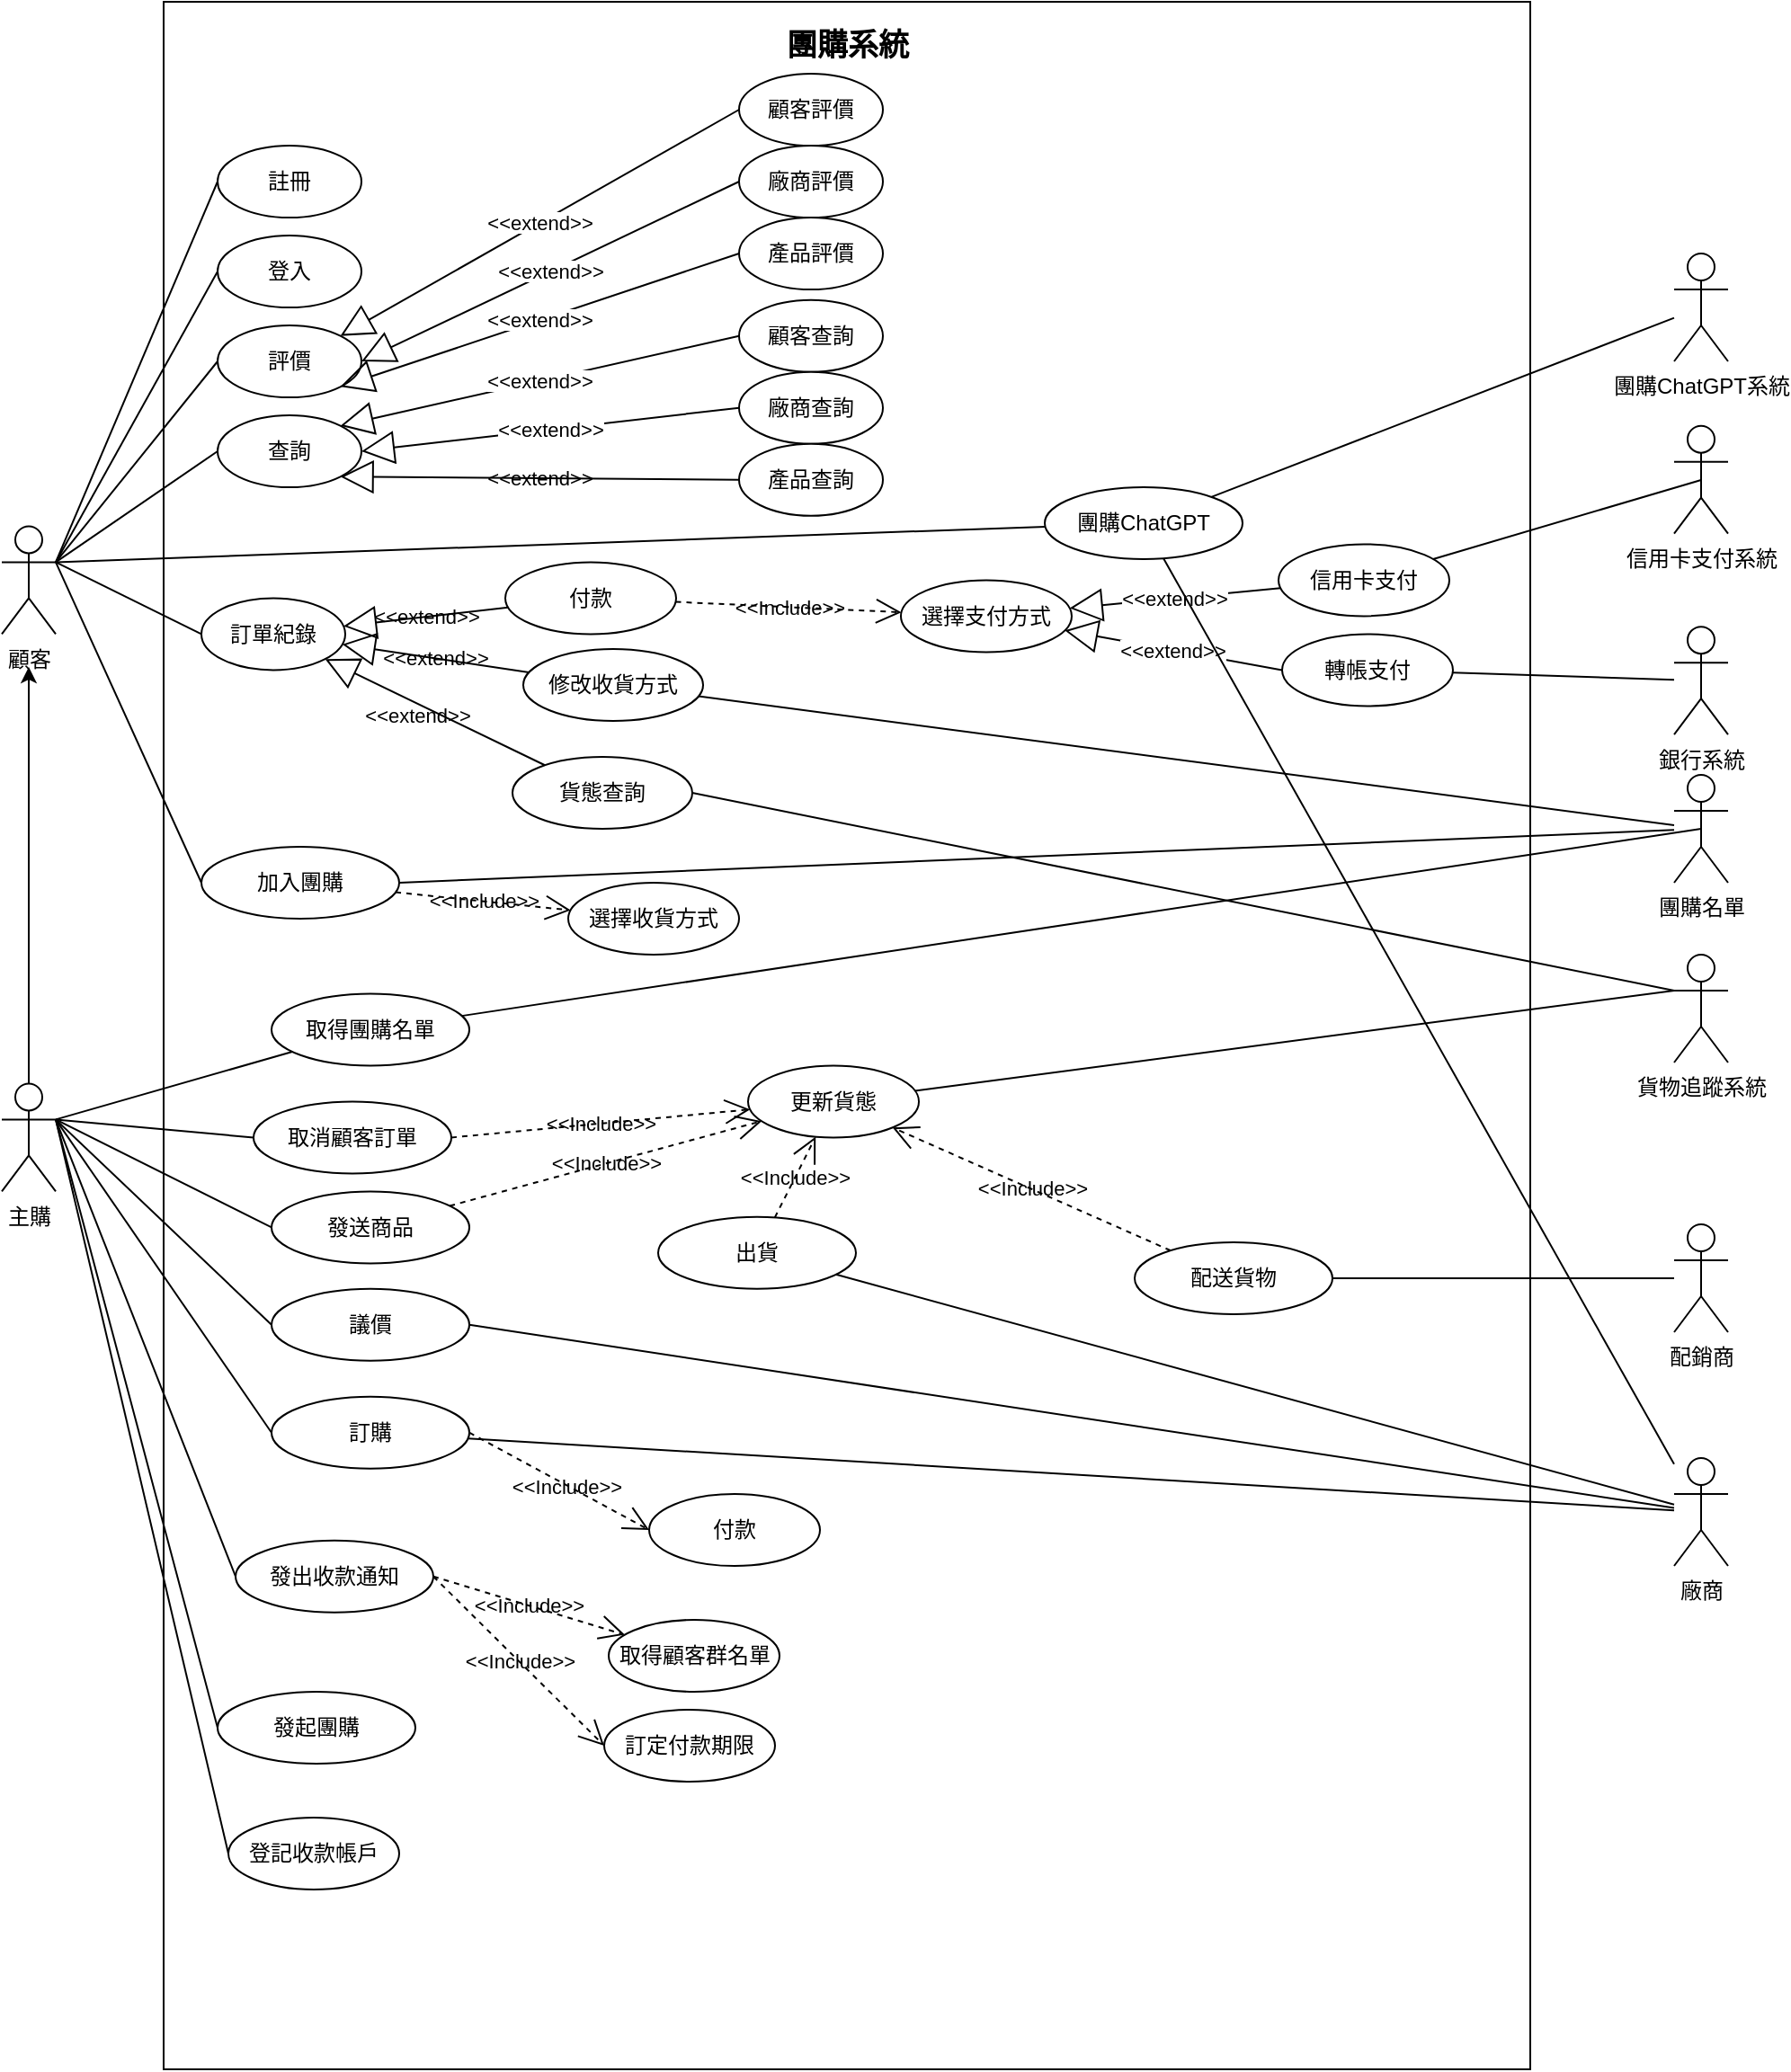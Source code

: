 <mxfile version="22.0.2" type="github">
  <diagram name="第 1 页" id="-ltAU7qZAbOefrUTDTnM">
    <mxGraphModel dx="651" dy="656" grid="1" gridSize="10" guides="1" tooltips="1" connect="1" arrows="1" fold="1" page="1" pageScale="1" pageWidth="827" pageHeight="1169" background="#FFFFFF" math="0" shadow="0">
      <root>
        <mxCell id="0" />
        <mxCell id="1" parent="0" />
        <mxCell id="23oSz3EyL7wXVmBEdO4Q-10" value="" style="rounded=0;whiteSpace=wrap;html=1;fillColor=none;" vertex="1" parent="1">
          <mxGeometry x="120" width="760" height="1150" as="geometry" />
        </mxCell>
        <mxCell id="TU4aSk22JaYozT5Npltr-1" value="顧客" style="shape=umlActor;verticalLabelPosition=bottom;verticalAlign=top;html=1;outlineConnect=0;labelBackgroundColor=none;rounded=1;" parent="1" vertex="1">
          <mxGeometry x="30" y="291.72" width="30" height="60" as="geometry" />
        </mxCell>
        <mxCell id="TU4aSk22JaYozT5Npltr-35" style="edgeStyle=orthogonalEdgeStyle;rounded=1;orthogonalLoop=1;jettySize=auto;html=1;labelBackgroundColor=none;fontColor=default;" parent="1" source="TU4aSk22JaYozT5Npltr-4" edge="1">
          <mxGeometry relative="1" as="geometry">
            <mxPoint x="45" y="370" as="targetPoint" />
          </mxGeometry>
        </mxCell>
        <mxCell id="TU4aSk22JaYozT5Npltr-4" value="主購" style="shape=umlActor;verticalLabelPosition=bottom;verticalAlign=top;html=1;outlineConnect=0;labelBackgroundColor=none;rounded=1;" parent="1" vertex="1">
          <mxGeometry x="30" y="601.72" width="30" height="60" as="geometry" />
        </mxCell>
        <mxCell id="TU4aSk22JaYozT5Npltr-7" value="廠商" style="shape=umlActor;verticalLabelPosition=bottom;verticalAlign=top;html=1;outlineConnect=0;labelBackgroundColor=none;rounded=1;" parent="1" vertex="1">
          <mxGeometry x="960" y="810" width="30" height="60" as="geometry" />
        </mxCell>
        <mxCell id="TU4aSk22JaYozT5Npltr-9" value="配銷商" style="shape=umlActor;verticalLabelPosition=bottom;verticalAlign=top;html=1;outlineConnect=0;labelBackgroundColor=none;rounded=1;" parent="1" vertex="1">
          <mxGeometry x="960" y="680" width="30" height="60" as="geometry" />
        </mxCell>
        <mxCell id="TU4aSk22JaYozT5Npltr-10" value="團購ChatGPT系統" style="shape=umlActor;verticalLabelPosition=bottom;verticalAlign=top;html=1;outlineConnect=0;labelBackgroundColor=none;rounded=1;" parent="1" vertex="1">
          <mxGeometry x="960" y="140" width="30" height="60" as="geometry" />
        </mxCell>
        <mxCell id="TU4aSk22JaYozT5Npltr-18" value="評價" style="ellipse;whiteSpace=wrap;html=1;labelBackgroundColor=none;rounded=1;" parent="1" vertex="1">
          <mxGeometry x="150" y="180" width="80" height="40" as="geometry" />
        </mxCell>
        <mxCell id="TU4aSk22JaYozT5Npltr-19" value="顧客評價" style="ellipse;whiteSpace=wrap;html=1;labelBackgroundColor=none;rounded=1;" parent="1" vertex="1">
          <mxGeometry x="440" y="40" width="80" height="40" as="geometry" />
        </mxCell>
        <mxCell id="TU4aSk22JaYozT5Npltr-20" value="廠商評價" style="ellipse;whiteSpace=wrap;html=1;labelBackgroundColor=none;rounded=1;" parent="1" vertex="1">
          <mxGeometry x="440" y="80" width="80" height="40" as="geometry" />
        </mxCell>
        <mxCell id="TU4aSk22JaYozT5Npltr-21" value="產品評價" style="ellipse;whiteSpace=wrap;html=1;labelBackgroundColor=none;rounded=1;" parent="1" vertex="1">
          <mxGeometry x="440" y="120" width="80" height="40" as="geometry" />
        </mxCell>
        <mxCell id="TU4aSk22JaYozT5Npltr-28" value="&lt;span style=&quot;color: rgb(0, 0, 0); font-family: Helvetica; font-size: 11px; font-style: normal; font-variant-ligatures: normal; font-variant-caps: normal; font-weight: 400; letter-spacing: normal; orphans: 2; text-align: center; text-indent: 0px; text-transform: none; widows: 2; word-spacing: 0px; -webkit-text-stroke-width: 0px; background-color: rgb(255, 255, 255); text-decoration-thickness: initial; text-decoration-style: initial; text-decoration-color: initial; float: none; display: inline !important;&quot;&gt;&amp;lt;&amp;lt;extend&amp;gt;&amp;gt;&lt;/span&gt;" style="endArrow=block;endSize=16;endFill=0;html=1;rounded=1;exitX=0;exitY=0.5;exitDx=0;exitDy=0;entryX=1;entryY=0;entryDx=0;entryDy=0;labelBackgroundColor=none;fontColor=default;" parent="1" source="TU4aSk22JaYozT5Npltr-19" target="TU4aSk22JaYozT5Npltr-18" edge="1">
          <mxGeometry width="160" relative="1" as="geometry">
            <mxPoint x="380" y="405.86" as="sourcePoint" />
            <mxPoint x="540" y="405.86" as="targetPoint" />
          </mxGeometry>
        </mxCell>
        <mxCell id="TU4aSk22JaYozT5Npltr-29" value="&lt;span style=&quot;color: rgb(0, 0, 0); font-family: Helvetica; font-size: 11px; font-style: normal; font-variant-ligatures: normal; font-variant-caps: normal; font-weight: 400; letter-spacing: normal; orphans: 2; text-align: center; text-indent: 0px; text-transform: none; widows: 2; word-spacing: 0px; -webkit-text-stroke-width: 0px; background-color: rgb(255, 255, 255); text-decoration-thickness: initial; text-decoration-style: initial; text-decoration-color: initial; float: none; display: inline !important;&quot;&gt;&amp;lt;&amp;lt;extend&amp;gt;&amp;gt;&lt;/span&gt;" style="endArrow=block;endSize=16;endFill=0;html=1;rounded=1;exitX=0;exitY=0.5;exitDx=0;exitDy=0;entryX=1;entryY=0.5;entryDx=0;entryDy=0;labelBackgroundColor=none;fontColor=default;" parent="1" source="TU4aSk22JaYozT5Npltr-20" target="TU4aSk22JaYozT5Npltr-18" edge="1">
          <mxGeometry width="160" relative="1" as="geometry">
            <mxPoint x="380" y="405.86" as="sourcePoint" />
            <mxPoint x="540" y="405.86" as="targetPoint" />
          </mxGeometry>
        </mxCell>
        <mxCell id="TU4aSk22JaYozT5Npltr-30" value="&lt;span style=&quot;color: rgb(0, 0, 0); font-family: Helvetica; font-size: 11px; font-style: normal; font-variant-ligatures: normal; font-variant-caps: normal; font-weight: 400; letter-spacing: normal; orphans: 2; text-align: center; text-indent: 0px; text-transform: none; widows: 2; word-spacing: 0px; -webkit-text-stroke-width: 0px; background-color: rgb(255, 255, 255); text-decoration-thickness: initial; text-decoration-style: initial; text-decoration-color: initial; float: none; display: inline !important;&quot;&gt;&amp;lt;&amp;lt;extend&amp;gt;&amp;gt;&lt;/span&gt;" style="endArrow=block;endSize=16;endFill=0;html=1;rounded=1;exitX=0;exitY=0.5;exitDx=0;exitDy=0;entryX=1;entryY=1;entryDx=0;entryDy=0;labelBackgroundColor=none;fontColor=default;" parent="1" source="TU4aSk22JaYozT5Npltr-21" target="TU4aSk22JaYozT5Npltr-18" edge="1">
          <mxGeometry width="160" relative="1" as="geometry">
            <mxPoint x="380" y="405.86" as="sourcePoint" />
            <mxPoint x="540" y="405.86" as="targetPoint" />
          </mxGeometry>
        </mxCell>
        <mxCell id="TU4aSk22JaYozT5Npltr-36" value="" style="endArrow=none;html=1;rounded=1;entryX=0;entryY=0.5;entryDx=0;entryDy=0;exitX=1;exitY=0.333;exitDx=0;exitDy=0;exitPerimeter=0;labelBackgroundColor=none;fontColor=default;" parent="1" source="TU4aSk22JaYozT5Npltr-1" target="TU4aSk22JaYozT5Npltr-18" edge="1">
          <mxGeometry width="50" height="50" relative="1" as="geometry">
            <mxPoint x="140" y="315.86" as="sourcePoint" />
            <mxPoint x="470" y="295.86" as="targetPoint" />
          </mxGeometry>
        </mxCell>
        <mxCell id="TU4aSk22JaYozT5Npltr-38" value="註冊" style="ellipse;whiteSpace=wrap;html=1;labelBackgroundColor=none;rounded=1;" parent="1" vertex="1">
          <mxGeometry x="150" y="80.0" width="80" height="40" as="geometry" />
        </mxCell>
        <mxCell id="TU4aSk22JaYozT5Npltr-39" value="登入" style="ellipse;whiteSpace=wrap;html=1;labelBackgroundColor=none;rounded=1;" parent="1" vertex="1">
          <mxGeometry x="150" y="130" width="80" height="40" as="geometry" />
        </mxCell>
        <mxCell id="TU4aSk22JaYozT5Npltr-40" value="" style="endArrow=none;html=1;rounded=1;entryX=0;entryY=0.5;entryDx=0;entryDy=0;exitX=1;exitY=0.333;exitDx=0;exitDy=0;exitPerimeter=0;labelBackgroundColor=none;fontColor=default;" parent="1" source="TU4aSk22JaYozT5Npltr-1" target="TU4aSk22JaYozT5Npltr-39" edge="1">
          <mxGeometry width="50" height="50" relative="1" as="geometry">
            <mxPoint x="420" y="305.86" as="sourcePoint" />
            <mxPoint x="470" y="255.86" as="targetPoint" />
          </mxGeometry>
        </mxCell>
        <mxCell id="TU4aSk22JaYozT5Npltr-41" value="" style="endArrow=none;html=1;rounded=1;entryX=0;entryY=0.5;entryDx=0;entryDy=0;labelBackgroundColor=none;fontColor=default;" parent="1" target="TU4aSk22JaYozT5Npltr-38" edge="1">
          <mxGeometry width="50" height="50" relative="1" as="geometry">
            <mxPoint x="60" y="311.72" as="sourcePoint" />
            <mxPoint x="81.716" y="225.862" as="targetPoint" />
          </mxGeometry>
        </mxCell>
        <mxCell id="TU4aSk22JaYozT5Npltr-43" value="查詢" style="ellipse;whiteSpace=wrap;html=1;labelBackgroundColor=none;rounded=1;" parent="1" vertex="1">
          <mxGeometry x="150" y="230" width="80" height="40" as="geometry" />
        </mxCell>
        <mxCell id="TU4aSk22JaYozT5Npltr-44" value="顧客查詢" style="ellipse;whiteSpace=wrap;html=1;labelBackgroundColor=none;rounded=1;" parent="1" vertex="1">
          <mxGeometry x="440" y="165.86" width="80" height="40" as="geometry" />
        </mxCell>
        <mxCell id="TU4aSk22JaYozT5Npltr-45" value="廠商查詢" style="ellipse;whiteSpace=wrap;html=1;labelBackgroundColor=none;rounded=1;" parent="1" vertex="1">
          <mxGeometry x="440" y="205.86" width="80" height="40" as="geometry" />
        </mxCell>
        <mxCell id="TU4aSk22JaYozT5Npltr-46" value="產品查詢" style="ellipse;whiteSpace=wrap;html=1;labelBackgroundColor=none;rounded=1;" parent="1" vertex="1">
          <mxGeometry x="440" y="245.86" width="80" height="40" as="geometry" />
        </mxCell>
        <mxCell id="TU4aSk22JaYozT5Npltr-47" value="&lt;span style=&quot;color: rgb(0, 0, 0); font-family: Helvetica; font-size: 11px; font-style: normal; font-variant-ligatures: normal; font-variant-caps: normal; font-weight: 400; letter-spacing: normal; orphans: 2; text-align: center; text-indent: 0px; text-transform: none; widows: 2; word-spacing: 0px; -webkit-text-stroke-width: 0px; background-color: rgb(255, 255, 255); text-decoration-thickness: initial; text-decoration-style: initial; text-decoration-color: initial; float: none; display: inline !important;&quot;&gt;&amp;lt;&amp;lt;extend&amp;gt;&amp;gt;&lt;/span&gt;" style="endArrow=block;endSize=16;endFill=0;html=1;rounded=1;exitX=0;exitY=0.5;exitDx=0;exitDy=0;entryX=1;entryY=0;entryDx=0;entryDy=0;labelBackgroundColor=none;fontColor=default;" parent="1" source="TU4aSk22JaYozT5Npltr-44" target="TU4aSk22JaYozT5Npltr-43" edge="1">
          <mxGeometry width="160" relative="1" as="geometry">
            <mxPoint x="390" y="555.86" as="sourcePoint" />
            <mxPoint x="550" y="555.86" as="targetPoint" />
          </mxGeometry>
        </mxCell>
        <mxCell id="TU4aSk22JaYozT5Npltr-48" value="&lt;span style=&quot;color: rgb(0, 0, 0); font-family: Helvetica; font-size: 11px; font-style: normal; font-variant-ligatures: normal; font-variant-caps: normal; font-weight: 400; letter-spacing: normal; orphans: 2; text-align: center; text-indent: 0px; text-transform: none; widows: 2; word-spacing: 0px; -webkit-text-stroke-width: 0px; background-color: rgb(255, 255, 255); text-decoration-thickness: initial; text-decoration-style: initial; text-decoration-color: initial; float: none; display: inline !important;&quot;&gt;&amp;lt;&amp;lt;extend&amp;gt;&amp;gt;&lt;/span&gt;" style="endArrow=block;endSize=16;endFill=0;html=1;rounded=1;exitX=0;exitY=0.5;exitDx=0;exitDy=0;entryX=1;entryY=0.5;entryDx=0;entryDy=0;labelBackgroundColor=none;fontColor=default;" parent="1" source="TU4aSk22JaYozT5Npltr-45" target="TU4aSk22JaYozT5Npltr-43" edge="1">
          <mxGeometry width="160" relative="1" as="geometry">
            <mxPoint x="390" y="555.86" as="sourcePoint" />
            <mxPoint x="550" y="555.86" as="targetPoint" />
          </mxGeometry>
        </mxCell>
        <mxCell id="TU4aSk22JaYozT5Npltr-49" value="&amp;lt;&amp;lt;extend&amp;gt;&amp;gt;" style="endArrow=block;endSize=16;endFill=0;html=1;rounded=1;exitX=0;exitY=0.5;exitDx=0;exitDy=0;entryX=1;entryY=1;entryDx=0;entryDy=0;labelBackgroundColor=none;fontColor=default;" parent="1" source="TU4aSk22JaYozT5Npltr-46" target="TU4aSk22JaYozT5Npltr-43" edge="1">
          <mxGeometry width="160" relative="1" as="geometry">
            <mxPoint x="390" y="555.86" as="sourcePoint" />
            <mxPoint x="550" y="555.86" as="targetPoint" />
          </mxGeometry>
        </mxCell>
        <mxCell id="TU4aSk22JaYozT5Npltr-51" value="" style="endArrow=none;html=1;rounded=1;entryX=1;entryY=0.333;entryDx=0;entryDy=0;entryPerimeter=0;exitX=0;exitY=0.5;exitDx=0;exitDy=0;labelBackgroundColor=none;fontColor=default;" parent="1" source="TU4aSk22JaYozT5Npltr-43" target="TU4aSk22JaYozT5Npltr-1" edge="1">
          <mxGeometry width="50" height="50" relative="1" as="geometry">
            <mxPoint x="420" y="405.86" as="sourcePoint" />
            <mxPoint x="470" y="355.86" as="targetPoint" />
          </mxGeometry>
        </mxCell>
        <mxCell id="TU4aSk22JaYozT5Npltr-55" value="加入團購" style="ellipse;whiteSpace=wrap;html=1;labelBackgroundColor=none;rounded=1;" parent="1" vertex="1">
          <mxGeometry x="141" y="470" width="110" height="40" as="geometry" />
        </mxCell>
        <mxCell id="TU4aSk22JaYozT5Npltr-63" value="" style="endArrow=none;html=1;rounded=1;entryX=1;entryY=0.333;entryDx=0;entryDy=0;entryPerimeter=0;exitX=0;exitY=0.5;exitDx=0;exitDy=0;labelBackgroundColor=none;fontColor=default;" parent="1" source="TU4aSk22JaYozT5Npltr-55" target="TU4aSk22JaYozT5Npltr-1" edge="1">
          <mxGeometry width="50" height="50" relative="1" as="geometry">
            <mxPoint x="430" y="535.86" as="sourcePoint" />
            <mxPoint x="480" y="485.86" as="targetPoint" />
          </mxGeometry>
        </mxCell>
        <mxCell id="TU4aSk22JaYozT5Npltr-65" value="發出收款通知" style="ellipse;whiteSpace=wrap;html=1;labelBackgroundColor=none;rounded=1;" parent="1" vertex="1">
          <mxGeometry x="160" y="855.86" width="110" height="40" as="geometry" />
        </mxCell>
        <mxCell id="TU4aSk22JaYozT5Npltr-67" value="" style="endArrow=none;html=1;rounded=1;entryX=0;entryY=0.5;entryDx=0;entryDy=0;exitX=1;exitY=0.333;exitDx=0;exitDy=0;exitPerimeter=0;labelBackgroundColor=none;fontColor=default;" parent="1" source="TU4aSk22JaYozT5Npltr-4" target="TU4aSk22JaYozT5Npltr-65" edge="1">
          <mxGeometry width="50" height="50" relative="1" as="geometry">
            <mxPoint x="430" y="565.86" as="sourcePoint" />
            <mxPoint x="480" y="515.86" as="targetPoint" />
          </mxGeometry>
        </mxCell>
        <mxCell id="TU4aSk22JaYozT5Npltr-68" value="取得顧客群名單" style="ellipse;whiteSpace=wrap;html=1;labelBackgroundColor=none;rounded=1;" parent="1" vertex="1">
          <mxGeometry x="367.5" y="900" width="95" height="40" as="geometry" />
        </mxCell>
        <mxCell id="TU4aSk22JaYozT5Npltr-69" value="&amp;lt;&amp;lt;Include&amp;gt;&amp;gt;" style="endArrow=open;endSize=12;dashed=1;html=1;rounded=1;exitX=1;exitY=0.5;exitDx=0;exitDy=0;labelBackgroundColor=none;fontColor=default;" parent="1" source="TU4aSk22JaYozT5Npltr-65" target="TU4aSk22JaYozT5Npltr-68" edge="1">
          <mxGeometry width="160" relative="1" as="geometry">
            <mxPoint x="241" y="660.86" as="sourcePoint" />
            <mxPoint x="461" y="660.5" as="targetPoint" />
          </mxGeometry>
        </mxCell>
        <mxCell id="TU4aSk22JaYozT5Npltr-70" value="發起團購" style="ellipse;whiteSpace=wrap;html=1;labelBackgroundColor=none;rounded=1;" parent="1" vertex="1">
          <mxGeometry x="150" y="940" width="110" height="40" as="geometry" />
        </mxCell>
        <mxCell id="TU4aSk22JaYozT5Npltr-71" value="" style="endArrow=none;html=1;rounded=1;entryX=0;entryY=0.5;entryDx=0;entryDy=0;exitX=1;exitY=0.333;exitDx=0;exitDy=0;exitPerimeter=0;labelBackgroundColor=none;fontColor=default;" parent="1" source="TU4aSk22JaYozT5Npltr-4" target="TU4aSk22JaYozT5Npltr-70" edge="1">
          <mxGeometry width="50" height="50" relative="1" as="geometry">
            <mxPoint x="410" y="585.86" as="sourcePoint" />
            <mxPoint x="460" y="535.86" as="targetPoint" />
          </mxGeometry>
        </mxCell>
        <mxCell id="TU4aSk22JaYozT5Npltr-72" value="議價" style="ellipse;whiteSpace=wrap;html=1;labelBackgroundColor=none;rounded=1;" parent="1" vertex="1">
          <mxGeometry x="180" y="715.86" width="110" height="40" as="geometry" />
        </mxCell>
        <mxCell id="TU4aSk22JaYozT5Npltr-73" value="" style="endArrow=none;html=1;rounded=1;entryX=1;entryY=0.333;entryDx=0;entryDy=0;entryPerimeter=0;exitX=0;exitY=0.5;exitDx=0;exitDy=0;labelBackgroundColor=none;fontColor=default;" parent="1" source="TU4aSk22JaYozT5Npltr-72" target="TU4aSk22JaYozT5Npltr-4" edge="1">
          <mxGeometry width="50" height="50" relative="1" as="geometry">
            <mxPoint x="410" y="735.86" as="sourcePoint" />
            <mxPoint x="460" y="685.86" as="targetPoint" />
          </mxGeometry>
        </mxCell>
        <mxCell id="TU4aSk22JaYozT5Npltr-75" value="訂購" style="ellipse;whiteSpace=wrap;html=1;labelBackgroundColor=none;rounded=1;" parent="1" vertex="1">
          <mxGeometry x="180" y="775.86" width="110" height="40" as="geometry" />
        </mxCell>
        <mxCell id="TU4aSk22JaYozT5Npltr-76" value="" style="endArrow=none;html=1;rounded=1;exitX=0;exitY=0.5;exitDx=0;exitDy=0;entryX=1;entryY=0.333;entryDx=0;entryDy=0;entryPerimeter=0;labelBackgroundColor=none;fontColor=default;" parent="1" source="TU4aSk22JaYozT5Npltr-75" target="TU4aSk22JaYozT5Npltr-4" edge="1">
          <mxGeometry width="50" height="50" relative="1" as="geometry">
            <mxPoint x="410" y="725.86" as="sourcePoint" />
            <mxPoint x="60" y="625.86" as="targetPoint" />
          </mxGeometry>
        </mxCell>
        <mxCell id="TU4aSk22JaYozT5Npltr-77" value="付款" style="ellipse;whiteSpace=wrap;html=1;labelBackgroundColor=none;rounded=1;" parent="1" vertex="1">
          <mxGeometry x="390" y="830" width="95" height="40" as="geometry" />
        </mxCell>
        <mxCell id="TU4aSk22JaYozT5Npltr-78" value="&amp;lt;&amp;lt;Include&amp;gt;&amp;gt;" style="endArrow=open;endSize=12;dashed=1;html=1;rounded=1;entryX=0;entryY=0.5;entryDx=0;entryDy=0;exitX=1;exitY=0.5;exitDx=0;exitDy=0;labelBackgroundColor=none;fontColor=default;" parent="1" source="TU4aSk22JaYozT5Npltr-75" target="TU4aSk22JaYozT5Npltr-77" edge="1">
          <mxGeometry x="0.088" y="-1" width="160" relative="1" as="geometry">
            <mxPoint x="240" y="795.86" as="sourcePoint" />
            <mxPoint x="455" y="784.5" as="targetPoint" />
            <mxPoint as="offset" />
          </mxGeometry>
        </mxCell>
        <mxCell id="TU4aSk22JaYozT5Npltr-84" value="登記收款帳戶" style="ellipse;whiteSpace=wrap;html=1;labelBackgroundColor=none;rounded=1;" parent="1" vertex="1">
          <mxGeometry x="156" y="1010" width="95" height="40" as="geometry" />
        </mxCell>
        <mxCell id="TU4aSk22JaYozT5Npltr-86" value="選擇支付方式" style="ellipse;whiteSpace=wrap;html=1;labelBackgroundColor=none;rounded=1;" parent="1" vertex="1">
          <mxGeometry x="530" y="321.72" width="95" height="40" as="geometry" />
        </mxCell>
        <mxCell id="TU4aSk22JaYozT5Npltr-87" value="&amp;lt;&amp;lt;Include&amp;gt;&amp;gt;" style="endArrow=open;endSize=12;dashed=1;html=1;rounded=1;labelBackgroundColor=none;fontColor=default;" parent="1" source="TU4aSk22JaYozT5Npltr-97" target="TU4aSk22JaYozT5Npltr-86" edge="1">
          <mxGeometry width="160" relative="1" as="geometry">
            <mxPoint x="260" y="655.86" as="sourcePoint" />
            <mxPoint x="489" y="690.36" as="targetPoint" />
          </mxGeometry>
        </mxCell>
        <mxCell id="TU4aSk22JaYozT5Npltr-88" value="信用卡支付" style="ellipse;whiteSpace=wrap;html=1;labelBackgroundColor=none;rounded=1;" parent="1" vertex="1">
          <mxGeometry x="740" y="301.72" width="95" height="40" as="geometry" />
        </mxCell>
        <mxCell id="TU4aSk22JaYozT5Npltr-91" value="&lt;span style=&quot;color: rgb(0, 0, 0); font-family: Helvetica; font-size: 11px; font-style: normal; font-variant-ligatures: normal; font-variant-caps: normal; font-weight: 400; letter-spacing: normal; orphans: 2; text-align: center; text-indent: 0px; text-transform: none; widows: 2; word-spacing: 0px; -webkit-text-stroke-width: 0px; background-color: rgb(255, 255, 255); text-decoration-thickness: initial; text-decoration-style: initial; text-decoration-color: initial; float: none; display: inline !important;&quot;&gt;&amp;lt;&amp;lt;extend&amp;gt;&amp;gt;&lt;/span&gt;" style="endArrow=block;endSize=16;endFill=0;html=1;rounded=1;labelBackgroundColor=none;fontColor=default;" parent="1" source="TU4aSk22JaYozT5Npltr-88" target="TU4aSk22JaYozT5Npltr-86" edge="1">
          <mxGeometry x="0.001" width="160" relative="1" as="geometry">
            <mxPoint x="622" y="429.86" as="sourcePoint" />
            <mxPoint x="480" y="525.86" as="targetPoint" />
            <mxPoint as="offset" />
          </mxGeometry>
        </mxCell>
        <mxCell id="TU4aSk22JaYozT5Npltr-92" value="轉帳支付" style="ellipse;whiteSpace=wrap;html=1;labelBackgroundColor=none;rounded=1;" parent="1" vertex="1">
          <mxGeometry x="742" y="351.72" width="95" height="40" as="geometry" />
        </mxCell>
        <mxCell id="TU4aSk22JaYozT5Npltr-93" value="&lt;span style=&quot;color: rgb(0, 0, 0); font-family: Helvetica; font-size: 11px; font-style: normal; font-variant-ligatures: normal; font-variant-caps: normal; font-weight: 400; letter-spacing: normal; orphans: 2; text-align: center; text-indent: 0px; text-transform: none; widows: 2; word-spacing: 0px; -webkit-text-stroke-width: 0px; background-color: rgb(255, 255, 255); text-decoration-thickness: initial; text-decoration-style: initial; text-decoration-color: initial; float: none; display: inline !important;&quot;&gt;&amp;lt;&amp;lt;extend&amp;gt;&amp;gt;&lt;br&gt;&lt;/span&gt;" style="endArrow=block;endSize=16;endFill=0;html=1;rounded=1;exitX=0;exitY=0.5;exitDx=0;exitDy=0;labelBackgroundColor=none;fontColor=default;" parent="1" source="TU4aSk22JaYozT5Npltr-92" target="TU4aSk22JaYozT5Npltr-86" edge="1">
          <mxGeometry x="-0.001" width="160" relative="1" as="geometry">
            <mxPoint x="629" y="489.86" as="sourcePoint" />
            <mxPoint x="460" y="715.86" as="targetPoint" />
            <mxPoint as="offset" />
          </mxGeometry>
        </mxCell>
        <mxCell id="TU4aSk22JaYozT5Npltr-95" value="訂定付款期限" style="ellipse;whiteSpace=wrap;html=1;labelBackgroundColor=none;rounded=1;" parent="1" vertex="1">
          <mxGeometry x="365" y="950" width="95" height="40" as="geometry" />
        </mxCell>
        <mxCell id="TU4aSk22JaYozT5Npltr-96" value="&amp;lt;&amp;lt;Include&amp;gt;&amp;gt;" style="endArrow=open;endSize=12;dashed=1;html=1;rounded=1;exitX=1;exitY=0.5;exitDx=0;exitDy=0;entryX=0;entryY=0.5;entryDx=0;entryDy=0;labelBackgroundColor=none;fontColor=default;" parent="1" source="TU4aSk22JaYozT5Npltr-65" target="TU4aSk22JaYozT5Npltr-95" edge="1">
          <mxGeometry width="160" relative="1" as="geometry">
            <mxPoint x="270" y="905.86" as="sourcePoint" />
            <mxPoint x="471" y="690.5" as="targetPoint" />
          </mxGeometry>
        </mxCell>
        <mxCell id="TU4aSk22JaYozT5Npltr-97" value="付款" style="ellipse;whiteSpace=wrap;html=1;labelBackgroundColor=none;rounded=1;" parent="1" vertex="1">
          <mxGeometry x="310" y="311.72" width="95" height="40" as="geometry" />
        </mxCell>
        <mxCell id="TU4aSk22JaYozT5Npltr-100" value="" style="endArrow=none;html=1;rounded=1;labelBackgroundColor=none;fontColor=default;" parent="1" source="TU4aSk22JaYozT5Npltr-75" target="TU4aSk22JaYozT5Npltr-7" edge="1">
          <mxGeometry width="50" height="50" relative="1" as="geometry">
            <mxPoint x="300" y="745.86" as="sourcePoint" />
            <mxPoint x="670" y="735.86" as="targetPoint" />
          </mxGeometry>
        </mxCell>
        <mxCell id="TU4aSk22JaYozT5Npltr-102" value="出貨" style="ellipse;whiteSpace=wrap;html=1;labelBackgroundColor=none;rounded=1;" parent="1" vertex="1">
          <mxGeometry x="395" y="675.86" width="110" height="40" as="geometry" />
        </mxCell>
        <mxCell id="TU4aSk22JaYozT5Npltr-103" value="" style="endArrow=none;html=1;rounded=1;exitX=1;exitY=0.5;exitDx=0;exitDy=0;labelBackgroundColor=none;fontColor=default;" parent="1" target="TU4aSk22JaYozT5Npltr-7" edge="1">
          <mxGeometry width="50" height="50" relative="1" as="geometry">
            <mxPoint x="290" y="735.86" as="sourcePoint" />
            <mxPoint x="670" y="705.86" as="targetPoint" />
          </mxGeometry>
        </mxCell>
        <mxCell id="TU4aSk22JaYozT5Npltr-104" value="" style="endArrow=none;html=1;rounded=1;labelBackgroundColor=none;fontColor=default;" parent="1" source="TU4aSk22JaYozT5Npltr-102" target="TU4aSk22JaYozT5Npltr-7" edge="1">
          <mxGeometry width="50" height="50" relative="1" as="geometry">
            <mxPoint x="300" y="745.86" as="sourcePoint" />
            <mxPoint x="680" y="715.86" as="targetPoint" />
          </mxGeometry>
        </mxCell>
        <mxCell id="TU4aSk22JaYozT5Npltr-105" value="配送貨物" style="ellipse;whiteSpace=wrap;html=1;labelBackgroundColor=none;rounded=1;" parent="1" vertex="1">
          <mxGeometry x="660" y="690" width="110" height="40" as="geometry" />
        </mxCell>
        <mxCell id="TU4aSk22JaYozT5Npltr-106" value="" style="endArrow=none;html=1;rounded=1;labelBackgroundColor=none;fontColor=default;" parent="1" source="TU4aSk22JaYozT5Npltr-105" target="TU4aSk22JaYozT5Npltr-9" edge="1">
          <mxGeometry width="50" height="50" relative="1" as="geometry">
            <mxPoint x="400" y="960" as="sourcePoint" />
            <mxPoint x="770" y="920" as="targetPoint" />
          </mxGeometry>
        </mxCell>
        <mxCell id="TU4aSk22JaYozT5Npltr-108" value="發送商品" style="ellipse;whiteSpace=wrap;html=1;labelBackgroundColor=none;rounded=1;" parent="1" vertex="1">
          <mxGeometry x="180" y="661.72" width="110" height="40" as="geometry" />
        </mxCell>
        <mxCell id="TU4aSk22JaYozT5Npltr-109" value="" style="endArrow=none;html=1;rounded=1;entryX=1;entryY=0.333;entryDx=0;entryDy=0;entryPerimeter=0;exitX=0;exitY=0.5;exitDx=0;exitDy=0;labelBackgroundColor=none;fontColor=default;" parent="1" source="TU4aSk22JaYozT5Npltr-108" target="TU4aSk22JaYozT5Npltr-4" edge="1">
          <mxGeometry width="50" height="50" relative="1" as="geometry">
            <mxPoint x="140" y="555.86" as="sourcePoint" />
            <mxPoint x="70" y="631.86" as="targetPoint" />
          </mxGeometry>
        </mxCell>
        <mxCell id="TU4aSk22JaYozT5Npltr-110" value="選擇收貨方式" style="ellipse;whiteSpace=wrap;html=1;labelBackgroundColor=none;rounded=1;" parent="1" vertex="1">
          <mxGeometry x="345" y="490" width="95" height="40" as="geometry" />
        </mxCell>
        <mxCell id="TU4aSk22JaYozT5Npltr-112" value="&amp;lt;&amp;lt;Include&amp;gt;&amp;gt;" style="endArrow=open;endSize=12;dashed=1;html=1;rounded=1;labelBackgroundColor=none;fontColor=default;" parent="1" source="TU4aSk22JaYozT5Npltr-55" target="TU4aSk22JaYozT5Npltr-110" edge="1">
          <mxGeometry width="160" relative="1" as="geometry">
            <mxPoint x="250" y="555.86" as="sourcePoint" />
            <mxPoint x="355" y="591.86" as="targetPoint" />
          </mxGeometry>
        </mxCell>
        <mxCell id="TU4aSk22JaYozT5Npltr-113" value="取消顧客訂單" style="ellipse;whiteSpace=wrap;html=1;labelBackgroundColor=none;rounded=1;" parent="1" vertex="1">
          <mxGeometry x="170" y="611.72" width="110" height="40" as="geometry" />
        </mxCell>
        <mxCell id="TU4aSk22JaYozT5Npltr-114" value="" style="endArrow=none;html=1;rounded=1;entryX=1;entryY=0.333;entryDx=0;entryDy=0;entryPerimeter=0;exitX=0;exitY=0.5;exitDx=0;exitDy=0;labelBackgroundColor=none;fontColor=default;" parent="1" source="TU4aSk22JaYozT5Npltr-113" target="TU4aSk22JaYozT5Npltr-4" edge="1">
          <mxGeometry width="50" height="50" relative="1" as="geometry">
            <mxPoint x="190" y="691.86" as="sourcePoint" />
            <mxPoint x="70" y="631.86" as="targetPoint" />
          </mxGeometry>
        </mxCell>
        <mxCell id="TU4aSk22JaYozT5Npltr-115" value="訂單紀錄" style="ellipse;whiteSpace=wrap;html=1;labelBackgroundColor=none;rounded=1;" parent="1" vertex="1">
          <mxGeometry x="141" y="331.72" width="80" height="40" as="geometry" />
        </mxCell>
        <mxCell id="TU4aSk22JaYozT5Npltr-117" value="" style="endArrow=none;html=1;rounded=1;exitX=0;exitY=0.5;exitDx=0;exitDy=0;entryX=1;entryY=0.333;entryDx=0;entryDy=0;entryPerimeter=0;labelBackgroundColor=none;fontColor=default;" parent="1" source="TU4aSk22JaYozT5Npltr-115" target="TU4aSk22JaYozT5Npltr-1" edge="1">
          <mxGeometry width="50" height="50" relative="1" as="geometry">
            <mxPoint x="160" y="355.86" as="sourcePoint" />
            <mxPoint x="60" y="315.86" as="targetPoint" />
          </mxGeometry>
        </mxCell>
        <mxCell id="TU4aSk22JaYozT5Npltr-118" value="貨態查詢" style="ellipse;whiteSpace=wrap;html=1;labelBackgroundColor=none;rounded=1;" parent="1" vertex="1">
          <mxGeometry x="314" y="420" width="100" height="40" as="geometry" />
        </mxCell>
        <mxCell id="TU4aSk22JaYozT5Npltr-119" value="&amp;lt;&amp;lt;extend&amp;gt;&amp;gt;" style="endArrow=block;endSize=16;endFill=0;html=1;rounded=1;labelBackgroundColor=none;fontColor=default;" parent="1" source="TU4aSk22JaYozT5Npltr-118" target="TU4aSk22JaYozT5Npltr-115" edge="1">
          <mxGeometry x="0.129" y="6" width="160" relative="1" as="geometry">
            <mxPoint x="480" y="395.86" as="sourcePoint" />
            <mxPoint x="228" y="369.86" as="targetPoint" />
            <mxPoint as="offset" />
          </mxGeometry>
        </mxCell>
        <mxCell id="TU4aSk22JaYozT5Npltr-123" value="貨物追蹤系統" style="shape=umlActor;verticalLabelPosition=bottom;verticalAlign=top;html=1;outlineConnect=0;labelBackgroundColor=none;rounded=1;" parent="1" vertex="1">
          <mxGeometry x="960" y="530" width="30" height="60" as="geometry" />
        </mxCell>
        <mxCell id="TU4aSk22JaYozT5Npltr-124" value="" style="endArrow=none;html=1;rounded=1;exitX=0;exitY=0.333;exitDx=0;exitDy=0;entryX=1;entryY=0.5;entryDx=0;entryDy=0;exitPerimeter=0;labelBackgroundColor=none;fontColor=default;" parent="1" source="TU4aSk22JaYozT5Npltr-123" target="TU4aSk22JaYozT5Npltr-118" edge="1">
          <mxGeometry width="50" height="50" relative="1" as="geometry">
            <mxPoint x="643" y="330.86" as="sourcePoint" />
            <mxPoint x="550" y="320.86" as="targetPoint" />
          </mxGeometry>
        </mxCell>
        <mxCell id="TU4aSk22JaYozT5Npltr-125" value="更新貨態" style="ellipse;whiteSpace=wrap;html=1;labelBackgroundColor=none;rounded=1;" parent="1" vertex="1">
          <mxGeometry x="445" y="591.72" width="95" height="40" as="geometry" />
        </mxCell>
        <mxCell id="TU4aSk22JaYozT5Npltr-126" value="&amp;lt;&amp;lt;Include&amp;gt;&amp;gt;" style="endArrow=open;endSize=12;dashed=1;html=1;rounded=1;labelBackgroundColor=none;fontColor=default;" parent="1" source="TU4aSk22JaYozT5Npltr-102" target="TU4aSk22JaYozT5Npltr-125" edge="1">
          <mxGeometry width="160" relative="1" as="geometry">
            <mxPoint x="475" y="641.86" as="sourcePoint" />
            <mxPoint x="724" y="836.22" as="targetPoint" />
          </mxGeometry>
        </mxCell>
        <mxCell id="TU4aSk22JaYozT5Npltr-128" value="&amp;lt;&amp;lt;Include&amp;gt;&amp;gt;" style="endArrow=open;endSize=12;dashed=1;html=1;rounded=1;exitX=1;exitY=0.5;exitDx=0;exitDy=0;labelBackgroundColor=none;fontColor=default;" parent="1" source="TU4aSk22JaYozT5Npltr-113" target="TU4aSk22JaYozT5Npltr-125" edge="1">
          <mxGeometry width="160" relative="1" as="geometry">
            <mxPoint x="469" y="678" as="sourcePoint" />
            <mxPoint x="520" y="610" as="targetPoint" />
          </mxGeometry>
        </mxCell>
        <mxCell id="TU4aSk22JaYozT5Npltr-130" value="&amp;lt;&amp;lt;Include&amp;gt;&amp;gt;" style="endArrow=open;endSize=12;dashed=1;html=1;rounded=1;labelBackgroundColor=none;fontColor=default;" parent="1" source="TU4aSk22JaYozT5Npltr-108" target="TU4aSk22JaYozT5Npltr-125" edge="1">
          <mxGeometry width="160" relative="1" as="geometry">
            <mxPoint x="290" y="642" as="sourcePoint" />
            <mxPoint x="550" y="642" as="targetPoint" />
          </mxGeometry>
        </mxCell>
        <mxCell id="TU4aSk22JaYozT5Npltr-136" value="&amp;lt;&amp;lt;Include&amp;gt;&amp;gt;" style="endArrow=open;endSize=12;dashed=1;html=1;rounded=1;labelBackgroundColor=none;fontColor=default;" parent="1" source="TU4aSk22JaYozT5Npltr-105" target="TU4aSk22JaYozT5Npltr-125" edge="1">
          <mxGeometry width="160" relative="1" as="geometry">
            <mxPoint x="477" y="681" as="sourcePoint" />
            <mxPoint x="516" y="639" as="targetPoint" />
          </mxGeometry>
        </mxCell>
        <mxCell id="TU4aSk22JaYozT5Npltr-137" value="修改收貨方式" style="ellipse;whiteSpace=wrap;html=1;labelBackgroundColor=none;rounded=1;" parent="1" vertex="1">
          <mxGeometry x="320" y="360" width="100" height="40" as="geometry" />
        </mxCell>
        <mxCell id="TU4aSk22JaYozT5Npltr-138" value="&amp;lt;&amp;lt;extend&amp;gt;&amp;gt;" style="endArrow=block;endSize=16;endFill=0;html=1;rounded=1;labelBackgroundColor=none;fontColor=default;" parent="1" source="TU4aSk22JaYozT5Npltr-137" target="TU4aSk22JaYozT5Npltr-115" edge="1">
          <mxGeometry width="160" relative="1" as="geometry">
            <mxPoint x="355" y="360" as="sourcePoint" />
            <mxPoint x="243" y="332" as="targetPoint" />
          </mxGeometry>
        </mxCell>
        <mxCell id="TU4aSk22JaYozT5Npltr-140" value="" style="endArrow=none;html=1;rounded=1;entryX=0;entryY=0.333;entryDx=0;entryDy=0;entryPerimeter=0;labelBackgroundColor=none;fontColor=default;" parent="1" source="TU4aSk22JaYozT5Npltr-125" target="TU4aSk22JaYozT5Npltr-123" edge="1">
          <mxGeometry width="50" height="50" relative="1" as="geometry">
            <mxPoint x="140" y="556" as="sourcePoint" />
            <mxPoint x="70" y="632" as="targetPoint" />
          </mxGeometry>
        </mxCell>
        <mxCell id="TU4aSk22JaYozT5Npltr-149" value="&amp;lt;&amp;lt;extend&amp;gt;&amp;gt;" style="endArrow=block;endSize=16;endFill=0;html=1;rounded=1;labelBackgroundColor=none;fontColor=default;" parent="1" source="TU4aSk22JaYozT5Npltr-97" target="TU4aSk22JaYozT5Npltr-115" edge="1">
          <mxGeometry width="160" relative="1" as="geometry">
            <mxPoint x="359" y="414" as="sourcePoint" />
            <mxPoint x="248" y="433" as="targetPoint" />
          </mxGeometry>
        </mxCell>
        <mxCell id="TU4aSk22JaYozT5Npltr-150" value="信用卡支付系統" style="shape=umlActor;verticalLabelPosition=bottom;verticalAlign=top;html=1;outlineConnect=0;labelBackgroundColor=none;rounded=1;" parent="1" vertex="1">
          <mxGeometry x="960" y="235.86" width="30" height="60" as="geometry" />
        </mxCell>
        <mxCell id="TU4aSk22JaYozT5Npltr-151" value="銀行系統" style="shape=umlActor;verticalLabelPosition=bottom;verticalAlign=top;html=1;outlineConnect=0;labelBackgroundColor=none;rounded=1;" parent="1" vertex="1">
          <mxGeometry x="960" y="347.58" width="30" height="60" as="geometry" />
        </mxCell>
        <mxCell id="TU4aSk22JaYozT5Npltr-152" value="" style="endArrow=none;html=1;rounded=1;labelBackgroundColor=none;fontColor=default;" parent="1" source="TU4aSk22JaYozT5Npltr-151" target="TU4aSk22JaYozT5Npltr-92" edge="1">
          <mxGeometry width="50" height="50" relative="1" as="geometry">
            <mxPoint x="970" y="510" as="sourcePoint" />
            <mxPoint x="424" y="450" as="targetPoint" />
          </mxGeometry>
        </mxCell>
        <mxCell id="TU4aSk22JaYozT5Npltr-154" value="團購名單" style="shape=umlActor;verticalLabelPosition=bottom;verticalAlign=top;html=1;outlineConnect=0;labelBackgroundColor=none;rounded=1;" parent="1" vertex="1">
          <mxGeometry x="960" y="430" width="30" height="60" as="geometry" />
        </mxCell>
        <mxCell id="TU4aSk22JaYozT5Npltr-155" value="" style="endArrow=none;html=1;rounded=1;entryX=1;entryY=0.5;entryDx=0;entryDy=0;labelBackgroundColor=none;fontColor=default;" parent="1" source="TU4aSk22JaYozT5Npltr-154" target="TU4aSk22JaYozT5Npltr-55" edge="1">
          <mxGeometry width="50" height="50" relative="1" as="geometry">
            <mxPoint x="970" y="560" as="sourcePoint" />
            <mxPoint x="424" y="450" as="targetPoint" />
          </mxGeometry>
        </mxCell>
        <mxCell id="TU4aSk22JaYozT5Npltr-156" value="" style="endArrow=none;html=1;rounded=1;labelBackgroundColor=none;fontColor=default;" parent="1" source="TU4aSk22JaYozT5Npltr-154" target="TU4aSk22JaYozT5Npltr-137" edge="1">
          <mxGeometry width="50" height="50" relative="1" as="geometry">
            <mxPoint x="970" y="471" as="sourcePoint" />
            <mxPoint x="250" y="500" as="targetPoint" />
          </mxGeometry>
        </mxCell>
        <mxCell id="TU4aSk22JaYozT5Npltr-157" value="" style="endArrow=none;html=1;rounded=1;exitX=0.5;exitY=0.5;exitDx=0;exitDy=0;exitPerimeter=0;labelBackgroundColor=none;fontColor=default;" parent="1" source="TU4aSk22JaYozT5Npltr-154" target="TU4aSk22JaYozT5Npltr-158" edge="1">
          <mxGeometry width="50" height="50" relative="1" as="geometry">
            <mxPoint x="970" y="468" as="sourcePoint" />
            <mxPoint x="350" y="590" as="targetPoint" />
          </mxGeometry>
        </mxCell>
        <mxCell id="TU4aSk22JaYozT5Npltr-158" value="取得團購名單" style="ellipse;whiteSpace=wrap;html=1;labelBackgroundColor=none;rounded=1;" parent="1" vertex="1">
          <mxGeometry x="180" y="551.72" width="110" height="40" as="geometry" />
        </mxCell>
        <mxCell id="TU4aSk22JaYozT5Npltr-159" value="" style="endArrow=none;html=1;rounded=1;entryX=1;entryY=0.333;entryDx=0;entryDy=0;entryPerimeter=0;labelBackgroundColor=none;fontColor=default;" parent="1" source="TU4aSk22JaYozT5Npltr-158" target="TU4aSk22JaYozT5Npltr-4" edge="1">
          <mxGeometry width="50" height="50" relative="1" as="geometry">
            <mxPoint x="985" y="470" as="sourcePoint" />
            <mxPoint x="296" y="574" as="targetPoint" />
          </mxGeometry>
        </mxCell>
        <mxCell id="23oSz3EyL7wXVmBEdO4Q-1" value="團購ChatGPT" style="ellipse;whiteSpace=wrap;html=1;labelBackgroundColor=none;rounded=1;" vertex="1" parent="1">
          <mxGeometry x="610" y="270" width="110" height="40" as="geometry" />
        </mxCell>
        <mxCell id="23oSz3EyL7wXVmBEdO4Q-2" value="" style="endArrow=none;html=1;rounded=1;labelBackgroundColor=none;fontColor=default;entryX=1;entryY=0.333;entryDx=0;entryDy=0;entryPerimeter=0;" edge="1" parent="1" source="23oSz3EyL7wXVmBEdO4Q-1" target="TU4aSk22JaYozT5Npltr-1">
          <mxGeometry width="50" height="50" relative="1" as="geometry">
            <mxPoint x="160" y="260" as="sourcePoint" />
            <mxPoint x="70" y="322" as="targetPoint" />
          </mxGeometry>
        </mxCell>
        <mxCell id="23oSz3EyL7wXVmBEdO4Q-4" value="" style="endArrow=none;html=1;rounded=1;exitX=0.5;exitY=0.5;exitDx=0;exitDy=0;exitPerimeter=0;labelBackgroundColor=none;fontColor=default;" edge="1" parent="1">
          <mxGeometry width="50" height="50" relative="1" as="geometry">
            <mxPoint x="975" y="266" as="sourcePoint" />
            <mxPoint x="826" y="310" as="targetPoint" />
          </mxGeometry>
        </mxCell>
        <mxCell id="23oSz3EyL7wXVmBEdO4Q-5" value="" style="endArrow=none;html=1;rounded=1;labelBackgroundColor=none;fontColor=default;" edge="1" parent="1" source="TU4aSk22JaYozT5Npltr-10" target="23oSz3EyL7wXVmBEdO4Q-1">
          <mxGeometry width="50" height="50" relative="1" as="geometry">
            <mxPoint x="985" y="276" as="sourcePoint" />
            <mxPoint x="836" y="320" as="targetPoint" />
          </mxGeometry>
        </mxCell>
        <mxCell id="23oSz3EyL7wXVmBEdO4Q-8" value="" style="endArrow=none;html=1;rounded=1;labelBackgroundColor=none;fontColor=default;" edge="1" parent="1" source="23oSz3EyL7wXVmBEdO4Q-1" target="TU4aSk22JaYozT5Npltr-7">
          <mxGeometry width="50" height="50" relative="1" as="geometry">
            <mxPoint x="596" y="295" as="sourcePoint" />
            <mxPoint x="70" y="322" as="targetPoint" />
          </mxGeometry>
        </mxCell>
        <mxCell id="23oSz3EyL7wXVmBEdO4Q-11" value="&lt;font style=&quot;font-size: 17px;&quot;&gt;&lt;b&gt;團購系統&lt;/b&gt;&lt;/font&gt;" style="text;html=1;align=center;verticalAlign=middle;resizable=0;points=[];autosize=1;strokeColor=none;fillColor=none;" vertex="1" parent="1">
          <mxGeometry x="455" y="10" width="90" height="30" as="geometry" />
        </mxCell>
        <mxCell id="23oSz3EyL7wXVmBEdO4Q-12" value="" style="endArrow=none;html=1;rounded=1;exitX=1;exitY=0.333;exitDx=0;exitDy=0;exitPerimeter=0;labelBackgroundColor=none;fontColor=default;entryX=0;entryY=0.5;entryDx=0;entryDy=0;" edge="1" parent="1" source="TU4aSk22JaYozT5Npltr-4" target="TU4aSk22JaYozT5Npltr-84">
          <mxGeometry width="50" height="50" relative="1" as="geometry">
            <mxPoint x="70" y="632" as="sourcePoint" />
            <mxPoint x="160" y="970" as="targetPoint" />
          </mxGeometry>
        </mxCell>
      </root>
    </mxGraphModel>
  </diagram>
</mxfile>
